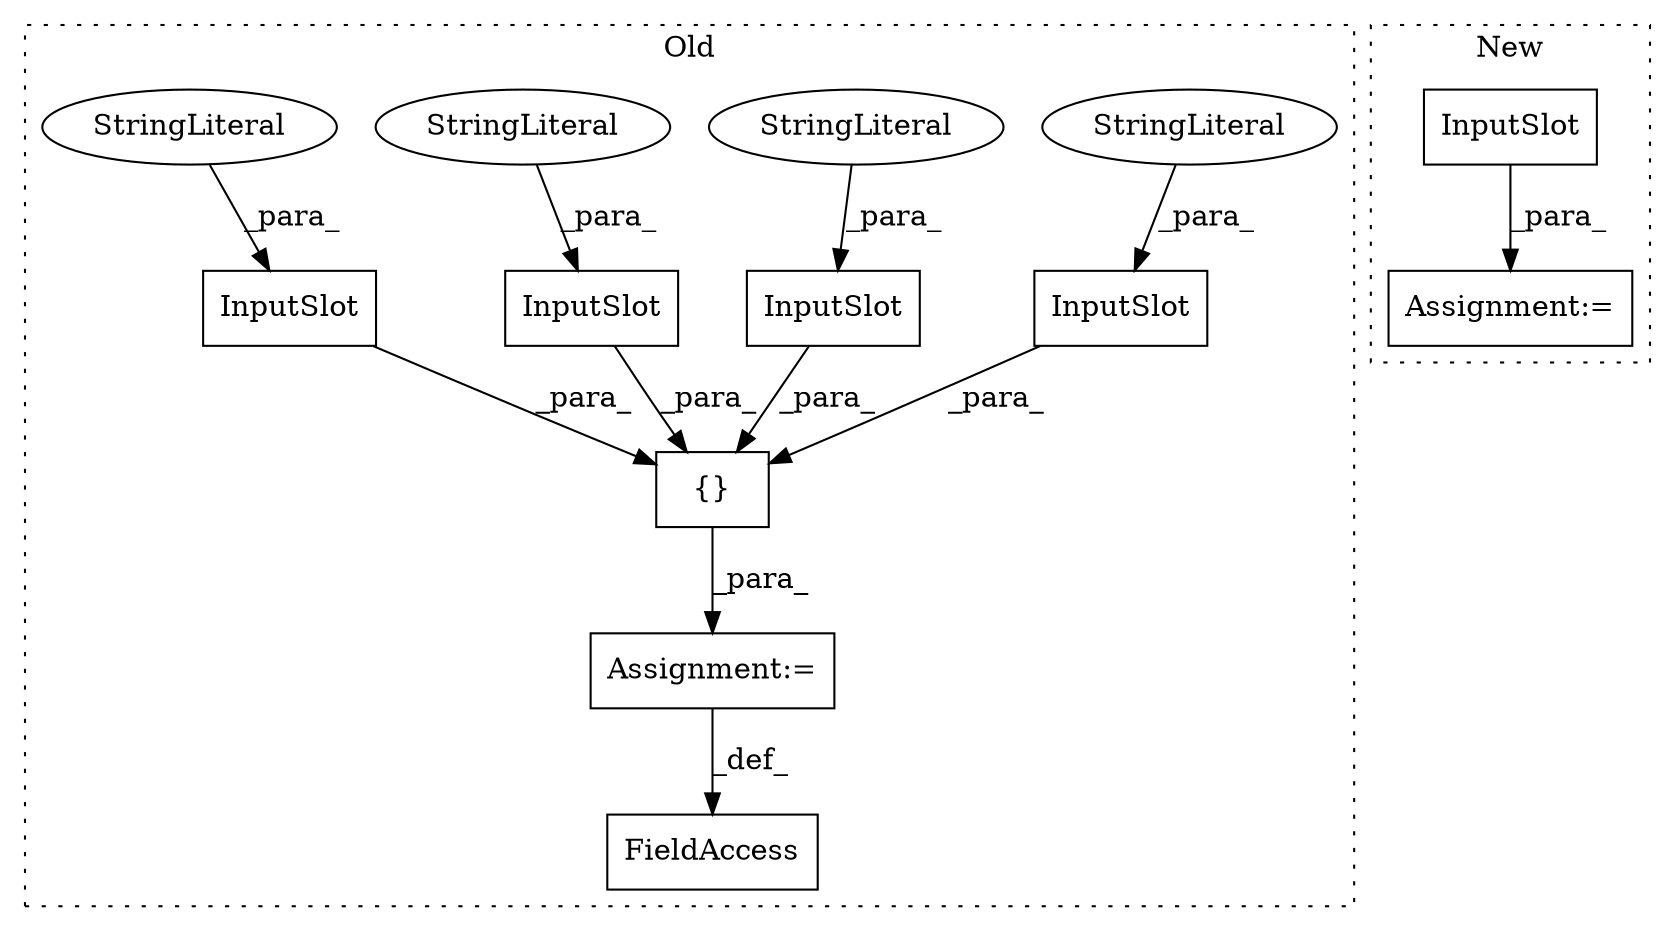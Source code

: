 digraph G {
subgraph cluster0 {
1 [label="InputSlot" a="32" s="15231,15251" l="10,1" shape="box"];
4 [label="Assignment:=" a="7" s="15212" l="1" shape="box"];
5 [label="{}" a="4" s="15230,15368" l="1,1" shape="box"];
6 [label="FieldAccess" a="22" s="15202" l="10" shape="box"];
7 [label="StringLiteral" a="45" s="15241" l="10" shape="ellipse"];
8 [label="InputSlot" a="32" s="15253,15282" l="10,1" shape="box"];
9 [label="StringLiteral" a="45" s="15263" l="10" shape="ellipse"];
10 [label="InputSlot" a="32" s="15341,15367" l="10,1" shape="box"];
11 [label="StringLiteral" a="45" s="15351" l="11" shape="ellipse"];
12 [label="InputSlot" a="32" s="15303,15339" l="10,1" shape="box"];
13 [label="StringLiteral" a="45" s="15313" l="20" shape="ellipse"];
label = "Old";
style="dotted";
}
subgraph cluster1 {
2 [label="InputSlot" a="32" s="15296,15311" l="10,1" shape="box"];
3 [label="Assignment:=" a="7" s="15295" l="1" shape="box"];
label = "New";
style="dotted";
}
1 -> 5 [label="_para_"];
2 -> 3 [label="_para_"];
4 -> 6 [label="_def_"];
5 -> 4 [label="_para_"];
7 -> 1 [label="_para_"];
8 -> 5 [label="_para_"];
9 -> 8 [label="_para_"];
10 -> 5 [label="_para_"];
11 -> 10 [label="_para_"];
12 -> 5 [label="_para_"];
13 -> 12 [label="_para_"];
}